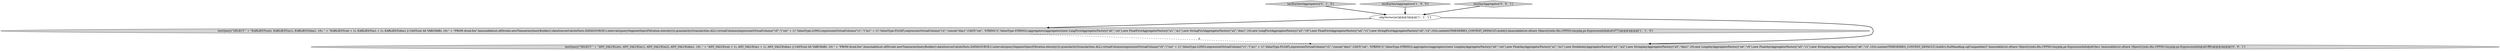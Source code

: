 digraph {
1 [style = filled, label = "testQuery(\"SELECT \" + \"EARLIEST(cnt), EARLIEST(m1), EARLIEST(dim1, 10), \" + \"EARLIEST(cnt + 1), EARLIEST(m1 + 1), EARLIEST(dim1 || CAST(cnt AS VARCHAR), 10) \" + \"FROM druid.foo\",ImmutableList.of(Druids.newTimeseriesQueryBuilder().dataSource(CalciteTests.DATASOURCE1).intervals(querySegmentSpec(Filtration.eternity())).granularity(Granularities.ALL).virtualColumns(expressionVirtualColumn(\"v0\",\"(\"cnt\" + 1)\",ValueType.LONG),expressionVirtualColumn(\"v1\",\"(\"m1\" + 1)\",ValueType.FLOAT),expressionVirtualColumn(\"v2\",\"concat(\"dim1\",CAST(\"cnt\", 'STRING'))\",ValueType.STRING)).aggregators(aggregators(new LongFirstAggregatorFactory(\"a0\",\"cnt\"),new FloatFirstAggregatorFactory(\"a1\",\"m1\"),new StringFirstAggregatorFactory(\"a2\",\"dim1\",10),new LongFirstAggregatorFactory(\"a3\",\"v0\"),new FloatFirstAggregatorFactory(\"a4\",\"v1\"),new StringFirstAggregatorFactory(\"a5\",\"v2\",10))).context(TIMESERIES_CONTEXT_DEFAULT).build()),ImmutableList.of(new Object((((edu.fdu.CPPDG.tinypdg.pe.ExpressionInfo@a91f77))@@@4@@@['1', '1', '0']", fillcolor = lightgray, shape = ellipse image = "AAA0AAABBB1BBB"];
5 [style = filled, label = "testQuery(\"SELECT \" + \"ANY_VALUE(cnt), ANY_VALUE(m1), ANY_VALUE(m2), ANY_VALUE(dim1, 10), \" + \"ANY_VALUE(cnt + 1), ANY_VALUE(m1 + 1), ANY_VALUE(dim1 || CAST(cnt AS VARCHAR), 10) \" + \"FROM druid.foo\",ImmutableList.of(Druids.newTimeseriesQueryBuilder().dataSource(CalciteTests.DATASOURCE1).intervals(querySegmentSpec(Filtration.eternity())).granularity(Granularities.ALL).virtualColumns(expressionVirtualColumn(\"v0\",\"(\"cnt\" + 1)\",ValueType.LONG),expressionVirtualColumn(\"v1\",\"(\"m1\" + 1)\",ValueType.FLOAT),expressionVirtualColumn(\"v2\",\"concat(\"dim1\",CAST(\"cnt\", 'STRING'))\",ValueType.STRING)).aggregators(aggregators(new LongAnyAggregatorFactory(\"a0\",\"cnt\"),new FloatAnyAggregatorFactory(\"a1\",\"m1\"),new DoubleAnyAggregatorFactory(\"a2\",\"m2\"),new StringAnyAggregatorFactory(\"a3\",\"dim1\",10),new LongAnyAggregatorFactory(\"a4\",\"v0\"),new FloatAnyAggregatorFactory(\"a5\",\"v1\"),new StringAnyAggregatorFactory(\"a6\",\"v2\",10))).context(TIMESERIES_CONTEXT_DEFAULT).build()),NullHandling.sqlCompatible()? ImmutableList.of(new Object((((edu.fdu.CPPDG.tinypdg.pe.ExpressionInfo@a91fec): ImmutableList.of(new Object((((edu.fdu.CPPDG.tinypdg.pe.ExpressionInfo@a91ff9))@@@4@@@['0', '0', '1']", fillcolor = lightgray, shape = ellipse image = "AAA0AAABBB3BBB"];
3 [style = filled, label = "testEarliestAggregators['0', '1', '0']", fillcolor = lightgray, shape = diamond image = "AAA0AAABBB2BBB"];
0 [style = filled, label = "testEarliestAggregators['1', '0', '0']", fillcolor = lightgray, shape = diamond image = "AAA0AAABBB1BBB"];
4 [style = filled, label = "testAnyAggregator['0', '0', '1']", fillcolor = lightgray, shape = diamond image = "AAA0AAABBB3BBB"];
2 [style = filled, label = "skipVectorize()@@@3@@@['1', '1', '1']", fillcolor = white, shape = ellipse image = "AAA0AAABBB1BBB"];
1->5 [style = dashed, label="0"];
0->2 [style = bold, label=""];
2->1 [style = bold, label=""];
3->2 [style = bold, label=""];
4->2 [style = bold, label=""];
2->5 [style = bold, label=""];
}
